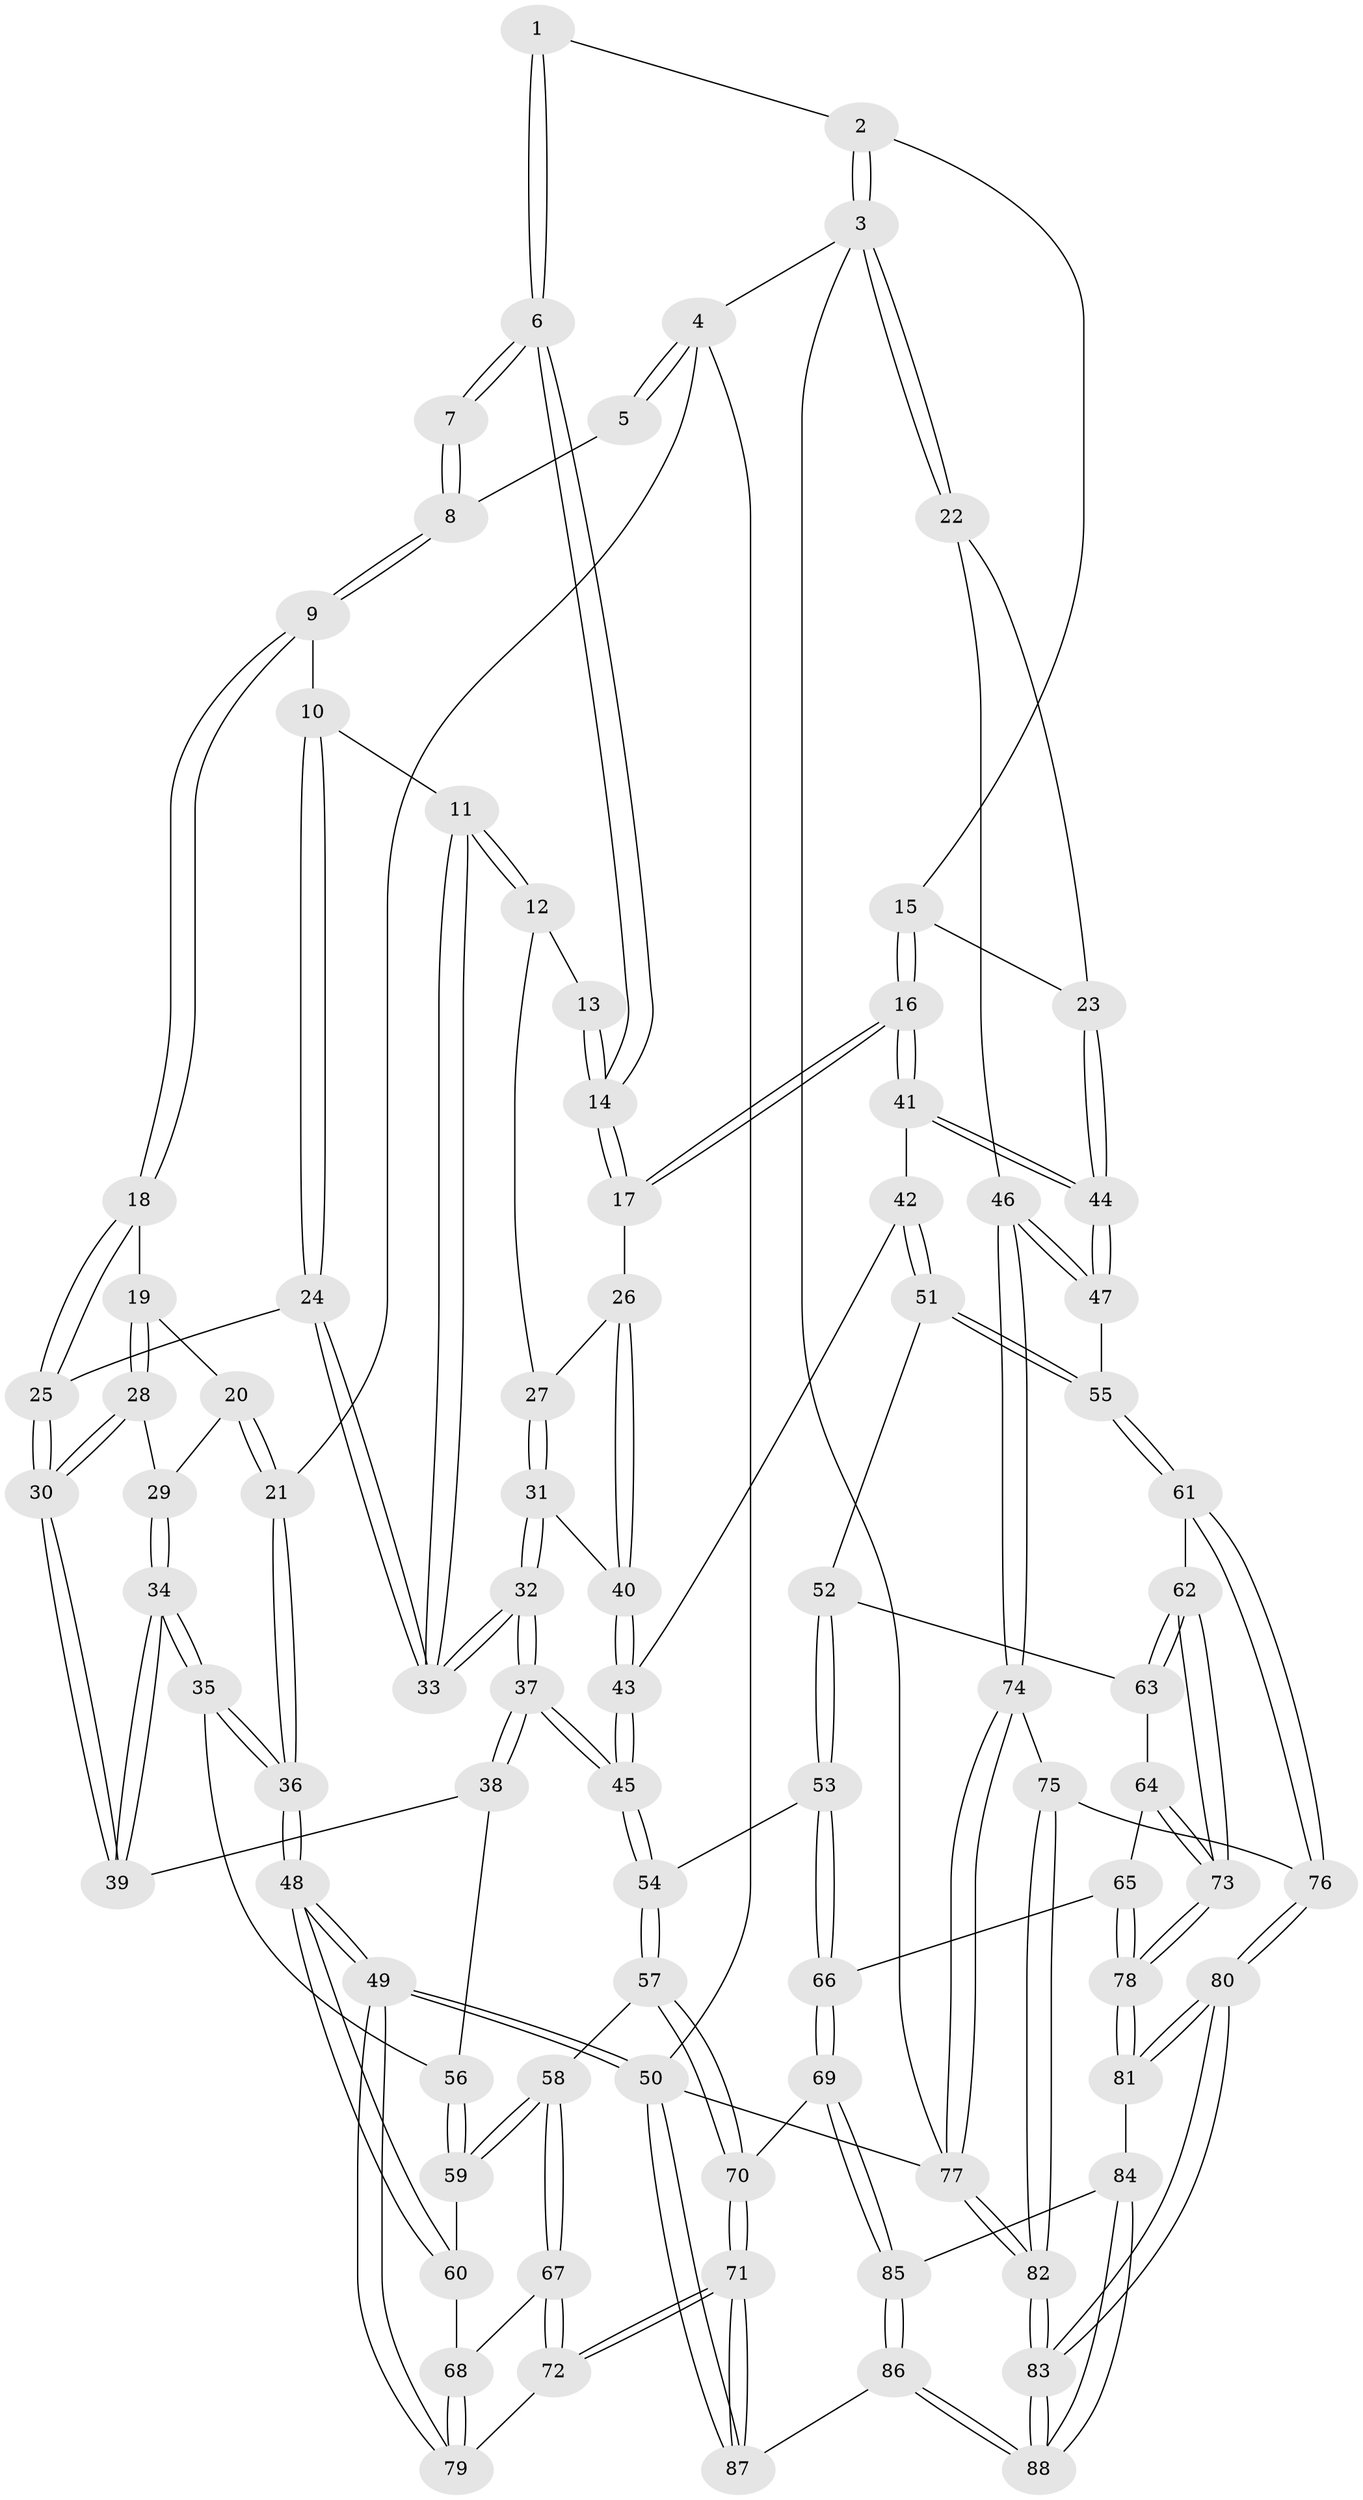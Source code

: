 // Generated by graph-tools (version 1.1) at 2025/11/02/27/25 16:11:55]
// undirected, 88 vertices, 217 edges
graph export_dot {
graph [start="1"]
  node [color=gray90,style=filled];
  1 [pos="+0.6407832984432216+0"];
  2 [pos="+1+0"];
  3 [pos="+1+0"];
  4 [pos="+0+0"];
  5 [pos="+0.2800955009558853+0"];
  6 [pos="+0.6304889537315278+0.03286883937562923"];
  7 [pos="+0.49999794601258796+0.06233281225548472"];
  8 [pos="+0.29562963750148397+0"];
  9 [pos="+0.29561120503346855+0"];
  10 [pos="+0.30029137964409114+0"];
  11 [pos="+0.4142319799482942+0.15398505256421977"];
  12 [pos="+0.4741952284352229+0.13814015073860064"];
  13 [pos="+0.49464047639423936+0.09299958752781079"];
  14 [pos="+0.6605453982167349+0.13449307083739284"];
  15 [pos="+0.9114811596566826+0"];
  16 [pos="+0.6854132056801269+0.17310873479122224"];
  17 [pos="+0.6708939611235709+0.16234322043220725"];
  18 [pos="+0.19484091513245194+0.12907853442811204"];
  19 [pos="+0.1879251568714928+0.13595770569527713"];
  20 [pos="+0.10078438990618657+0.13240110370689642"];
  21 [pos="+0+0.010271569403690315"];
  22 [pos="+1+0.1858906037768815"];
  23 [pos="+0.9083444284078201+0.2069858862642791"];
  24 [pos="+0.2954528741364322+0.20704438864885766"];
  25 [pos="+0.2850439637667308+0.21124663030216276"];
  26 [pos="+0.6011041682294032+0.1788160917383394"];
  27 [pos="+0.5357159492000552+0.16475816163575915"];
  28 [pos="+0.18406924622138657+0.21136600877033904"];
  29 [pos="+0.11979772897746424+0.21876790986154257"];
  30 [pos="+0.21445889422761555+0.27162930084679004"];
  31 [pos="+0.4318722926532251+0.2703342833019091"];
  32 [pos="+0.4088516858848641+0.2750457522943635"];
  33 [pos="+0.4008958172958867+0.2492053213022102"];
  34 [pos="+0+0.35581528302456866"];
  35 [pos="+0+0.3636836009761151"];
  36 [pos="+0+0.35151639451259187"];
  37 [pos="+0.3628042621772984+0.44016079773959016"];
  38 [pos="+0.3249705495028132+0.43067878453499037"];
  39 [pos="+0.21328899933144302+0.2985661847904274"];
  40 [pos="+0.513289301282908+0.26307179577790024"];
  41 [pos="+0.7616601028764793+0.3094679716279282"];
  42 [pos="+0.7003200209759124+0.3516819346644857"];
  43 [pos="+0.5854041201713444+0.34704648978823277"];
  44 [pos="+0.798442408906799+0.31979556240243684"];
  45 [pos="+0.36447706020461346+0.44210678739219367"];
  46 [pos="+1+0.49907944317952496"];
  47 [pos="+0.931937786427479+0.47837471519483876"];
  48 [pos="+0+0.6890513336329127"];
  49 [pos="+0+0.7200200728095055"];
  50 [pos="+0+1"];
  51 [pos="+0.6327370684959684+0.4816595176589168"];
  52 [pos="+0.5788244131722111+0.5357340795779169"];
  53 [pos="+0.4376557443135094+0.5437945974651877"];
  54 [pos="+0.39499772786457+0.5105107465525928"];
  55 [pos="+0.8332646956456815+0.6069759852536829"];
  56 [pos="+0.102837409041026+0.4985491885502081"];
  57 [pos="+0.2625005041064045+0.6531080769546747"];
  58 [pos="+0.23425404361069285+0.6521683350668587"];
  59 [pos="+0.11810397595656381+0.5849071593611848"];
  60 [pos="+0.10086341726458325+0.6181480039946292"];
  61 [pos="+0.8049205133312195+0.6644678841980358"];
  62 [pos="+0.8007610489565794+0.6667247323649313"];
  63 [pos="+0.6419040138424432+0.6138094576898738"];
  64 [pos="+0.5975678804158502+0.6991962748621833"];
  65 [pos="+0.5740333162383612+0.7254559521910331"];
  66 [pos="+0.47080351306912066+0.7374214455774807"];
  67 [pos="+0.12534719846731074+0.7651693302301037"];
  68 [pos="+0.08474687174974314+0.7188024570866158"];
  69 [pos="+0.438977447963753+0.8120813722554323"];
  70 [pos="+0.3008526279158566+0.7865666197836355"];
  71 [pos="+0.16113888602406584+0.8720272283618354"];
  72 [pos="+0.15186983375943428+0.853563562749304"];
  73 [pos="+0.764716251111976+0.7217524751775382"];
  74 [pos="+1+0.6446651680148089"];
  75 [pos="+0.9003048673357396+0.7497832945200177"];
  76 [pos="+0.8953158458090844+0.7479883426109567"];
  77 [pos="+1+1"];
  78 [pos="+0.7116138362362341+0.8260124923499874"];
  79 [pos="+0+0.7282462023057076"];
  80 [pos="+0.8194594781121751+0.9890236080198878"];
  81 [pos="+0.7086918987977981+0.8612766380027764"];
  82 [pos="+1+1"];
  83 [pos="+1+1"];
  84 [pos="+0.5599049466262114+0.9064435612857675"];
  85 [pos="+0.47664801210433133+0.9226026040763214"];
  86 [pos="+0.3970026384967073+1"];
  87 [pos="+0.07966206111920562+1"];
  88 [pos="+0.9976833282043863+1"];
  1 -- 2;
  1 -- 6;
  1 -- 6;
  2 -- 3;
  2 -- 3;
  2 -- 15;
  3 -- 4;
  3 -- 22;
  3 -- 22;
  3 -- 77;
  4 -- 5;
  4 -- 5;
  4 -- 21;
  4 -- 50;
  5 -- 8;
  6 -- 7;
  6 -- 7;
  6 -- 14;
  6 -- 14;
  7 -- 8;
  7 -- 8;
  8 -- 9;
  8 -- 9;
  9 -- 10;
  9 -- 18;
  9 -- 18;
  10 -- 11;
  10 -- 24;
  10 -- 24;
  11 -- 12;
  11 -- 12;
  11 -- 33;
  11 -- 33;
  12 -- 13;
  12 -- 27;
  13 -- 14;
  13 -- 14;
  14 -- 17;
  14 -- 17;
  15 -- 16;
  15 -- 16;
  15 -- 23;
  16 -- 17;
  16 -- 17;
  16 -- 41;
  16 -- 41;
  17 -- 26;
  18 -- 19;
  18 -- 25;
  18 -- 25;
  19 -- 20;
  19 -- 28;
  19 -- 28;
  20 -- 21;
  20 -- 21;
  20 -- 29;
  21 -- 36;
  21 -- 36;
  22 -- 23;
  22 -- 46;
  23 -- 44;
  23 -- 44;
  24 -- 25;
  24 -- 33;
  24 -- 33;
  25 -- 30;
  25 -- 30;
  26 -- 27;
  26 -- 40;
  26 -- 40;
  27 -- 31;
  27 -- 31;
  28 -- 29;
  28 -- 30;
  28 -- 30;
  29 -- 34;
  29 -- 34;
  30 -- 39;
  30 -- 39;
  31 -- 32;
  31 -- 32;
  31 -- 40;
  32 -- 33;
  32 -- 33;
  32 -- 37;
  32 -- 37;
  34 -- 35;
  34 -- 35;
  34 -- 39;
  34 -- 39;
  35 -- 36;
  35 -- 36;
  35 -- 56;
  36 -- 48;
  36 -- 48;
  37 -- 38;
  37 -- 38;
  37 -- 45;
  37 -- 45;
  38 -- 39;
  38 -- 56;
  40 -- 43;
  40 -- 43;
  41 -- 42;
  41 -- 44;
  41 -- 44;
  42 -- 43;
  42 -- 51;
  42 -- 51;
  43 -- 45;
  43 -- 45;
  44 -- 47;
  44 -- 47;
  45 -- 54;
  45 -- 54;
  46 -- 47;
  46 -- 47;
  46 -- 74;
  46 -- 74;
  47 -- 55;
  48 -- 49;
  48 -- 49;
  48 -- 60;
  48 -- 60;
  49 -- 50;
  49 -- 50;
  49 -- 79;
  49 -- 79;
  50 -- 87;
  50 -- 87;
  50 -- 77;
  51 -- 52;
  51 -- 55;
  51 -- 55;
  52 -- 53;
  52 -- 53;
  52 -- 63;
  53 -- 54;
  53 -- 66;
  53 -- 66;
  54 -- 57;
  54 -- 57;
  55 -- 61;
  55 -- 61;
  56 -- 59;
  56 -- 59;
  57 -- 58;
  57 -- 70;
  57 -- 70;
  58 -- 59;
  58 -- 59;
  58 -- 67;
  58 -- 67;
  59 -- 60;
  60 -- 68;
  61 -- 62;
  61 -- 76;
  61 -- 76;
  62 -- 63;
  62 -- 63;
  62 -- 73;
  62 -- 73;
  63 -- 64;
  64 -- 65;
  64 -- 73;
  64 -- 73;
  65 -- 66;
  65 -- 78;
  65 -- 78;
  66 -- 69;
  66 -- 69;
  67 -- 68;
  67 -- 72;
  67 -- 72;
  68 -- 79;
  68 -- 79;
  69 -- 70;
  69 -- 85;
  69 -- 85;
  70 -- 71;
  70 -- 71;
  71 -- 72;
  71 -- 72;
  71 -- 87;
  71 -- 87;
  72 -- 79;
  73 -- 78;
  73 -- 78;
  74 -- 75;
  74 -- 77;
  74 -- 77;
  75 -- 76;
  75 -- 82;
  75 -- 82;
  76 -- 80;
  76 -- 80;
  77 -- 82;
  77 -- 82;
  78 -- 81;
  78 -- 81;
  80 -- 81;
  80 -- 81;
  80 -- 83;
  80 -- 83;
  81 -- 84;
  82 -- 83;
  82 -- 83;
  83 -- 88;
  83 -- 88;
  84 -- 85;
  84 -- 88;
  84 -- 88;
  85 -- 86;
  85 -- 86;
  86 -- 87;
  86 -- 88;
  86 -- 88;
}
